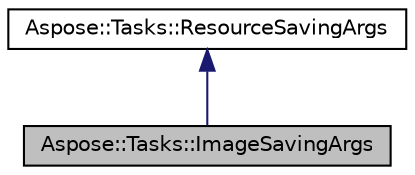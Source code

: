 digraph "Aspose::Tasks::ImageSavingArgs"
{
 // LATEX_PDF_SIZE
  edge [fontname="Helvetica",fontsize="10",labelfontname="Helvetica",labelfontsize="10"];
  node [fontname="Helvetica",fontsize="10",shape=record];
  Node1 [label="Aspose::Tasks::ImageSavingArgs",height=0.2,width=0.4,color="black", fillcolor="grey75", style="filled", fontcolor="black",tooltip="This class represents set of data that related to external image file's saving that occurs during con..."];
  Node2 -> Node1 [dir="back",color="midnightblue",fontsize="10",style="solid",fontname="Helvetica"];
  Node2 [label="Aspose::Tasks::ResourceSavingArgs",height=0.2,width=0.4,color="black", fillcolor="white", style="filled",URL="$class_aspose_1_1_tasks_1_1_resource_saving_args.html",tooltip="This class represents set of data that related to external resource file's saving that occurs during ..."];
}
